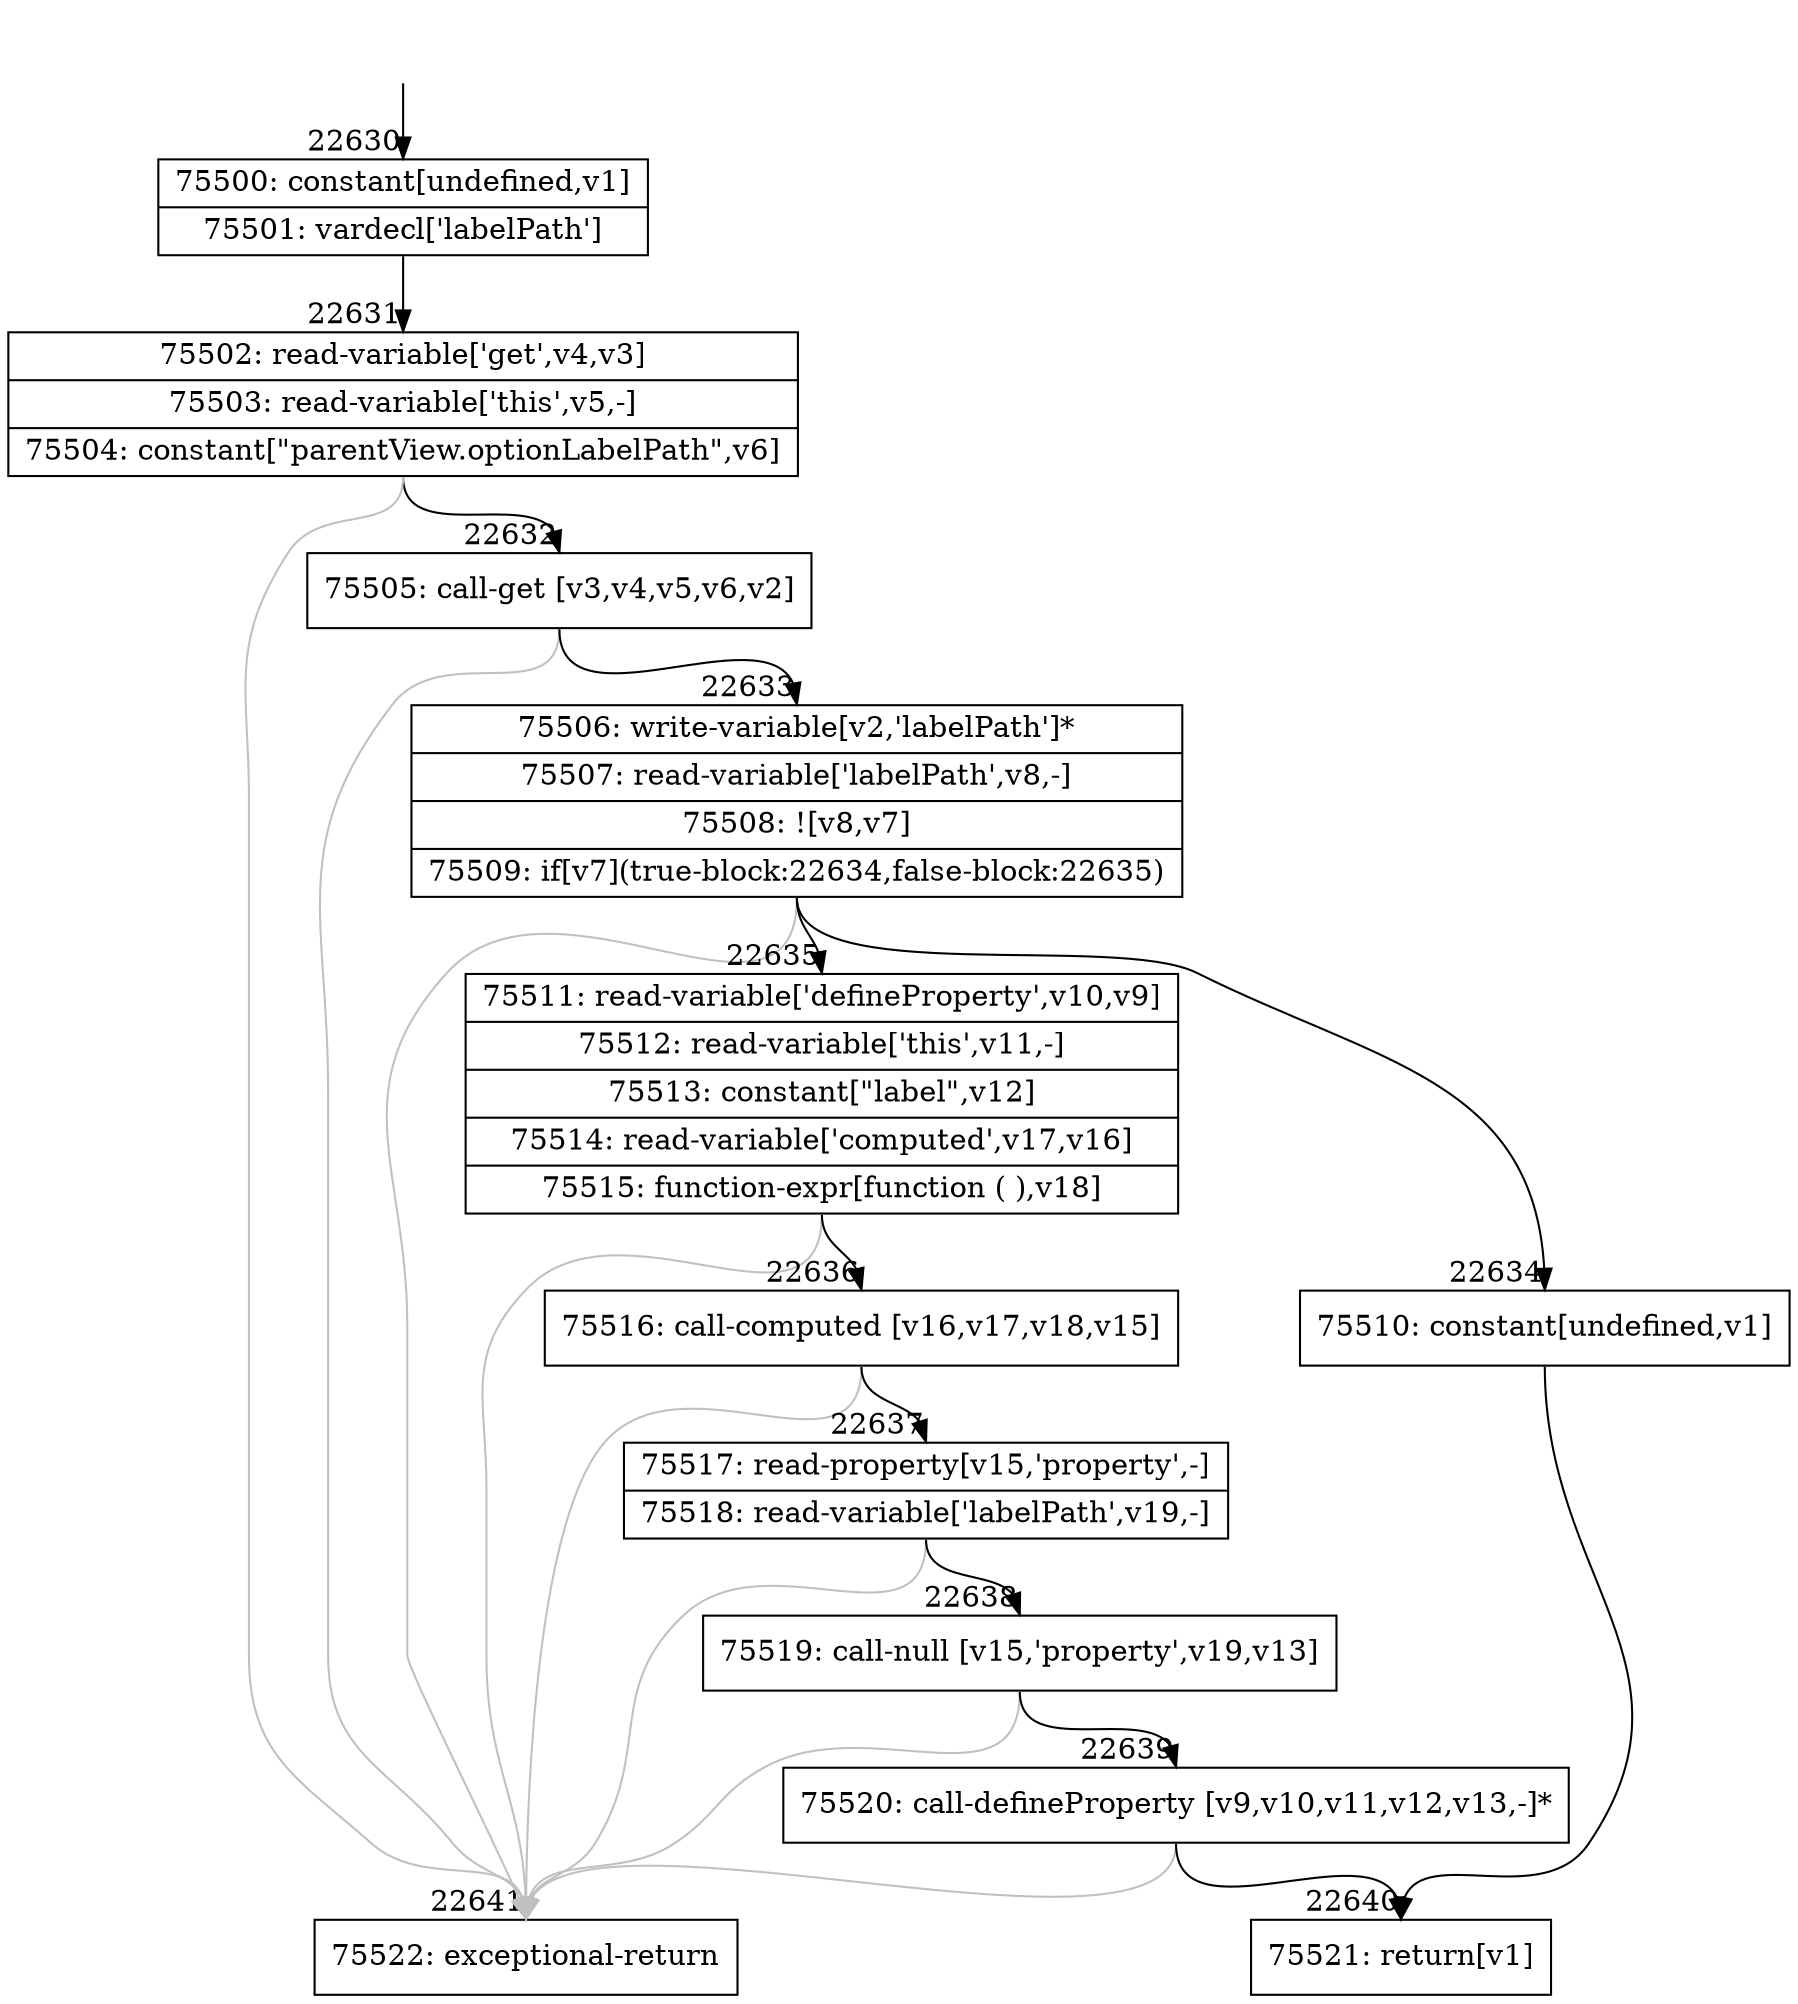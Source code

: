 digraph {
rankdir="TD"
BB_entry1973[shape=none,label=""];
BB_entry1973 -> BB22630 [tailport=s, headport=n, headlabel="    22630"]
BB22630 [shape=record label="{75500: constant[undefined,v1]|75501: vardecl['labelPath']}" ] 
BB22630 -> BB22631 [tailport=s, headport=n, headlabel="      22631"]
BB22631 [shape=record label="{75502: read-variable['get',v4,v3]|75503: read-variable['this',v5,-]|75504: constant[\"parentView.optionLabelPath\",v6]}" ] 
BB22631 -> BB22632 [tailport=s, headport=n, headlabel="      22632"]
BB22631 -> BB22641 [tailport=s, headport=n, color=gray, headlabel="      22641"]
BB22632 [shape=record label="{75505: call-get [v3,v4,v5,v6,v2]}" ] 
BB22632 -> BB22633 [tailport=s, headport=n, headlabel="      22633"]
BB22632 -> BB22641 [tailport=s, headport=n, color=gray]
BB22633 [shape=record label="{75506: write-variable[v2,'labelPath']*|75507: read-variable['labelPath',v8,-]|75508: ![v8,v7]|75509: if[v7](true-block:22634,false-block:22635)}" ] 
BB22633 -> BB22634 [tailport=s, headport=n, headlabel="      22634"]
BB22633 -> BB22635 [tailport=s, headport=n, headlabel="      22635"]
BB22633 -> BB22641 [tailport=s, headport=n, color=gray]
BB22634 [shape=record label="{75510: constant[undefined,v1]}" ] 
BB22634 -> BB22640 [tailport=s, headport=n, headlabel="      22640"]
BB22635 [shape=record label="{75511: read-variable['defineProperty',v10,v9]|75512: read-variable['this',v11,-]|75513: constant[\"label\",v12]|75514: read-variable['computed',v17,v16]|75515: function-expr[function ( ),v18]}" ] 
BB22635 -> BB22636 [tailport=s, headport=n, headlabel="      22636"]
BB22635 -> BB22641 [tailport=s, headport=n, color=gray]
BB22636 [shape=record label="{75516: call-computed [v16,v17,v18,v15]}" ] 
BB22636 -> BB22637 [tailport=s, headport=n, headlabel="      22637"]
BB22636 -> BB22641 [tailport=s, headport=n, color=gray]
BB22637 [shape=record label="{75517: read-property[v15,'property',-]|75518: read-variable['labelPath',v19,-]}" ] 
BB22637 -> BB22638 [tailport=s, headport=n, headlabel="      22638"]
BB22637 -> BB22641 [tailport=s, headport=n, color=gray]
BB22638 [shape=record label="{75519: call-null [v15,'property',v19,v13]}" ] 
BB22638 -> BB22639 [tailport=s, headport=n, headlabel="      22639"]
BB22638 -> BB22641 [tailport=s, headport=n, color=gray]
BB22639 [shape=record label="{75520: call-defineProperty [v9,v10,v11,v12,v13,-]*}" ] 
BB22639 -> BB22640 [tailport=s, headport=n]
BB22639 -> BB22641 [tailport=s, headport=n, color=gray]
BB22640 [shape=record label="{75521: return[v1]}" ] 
BB22641 [shape=record label="{75522: exceptional-return}" ] 
//#$~ 42418
}
